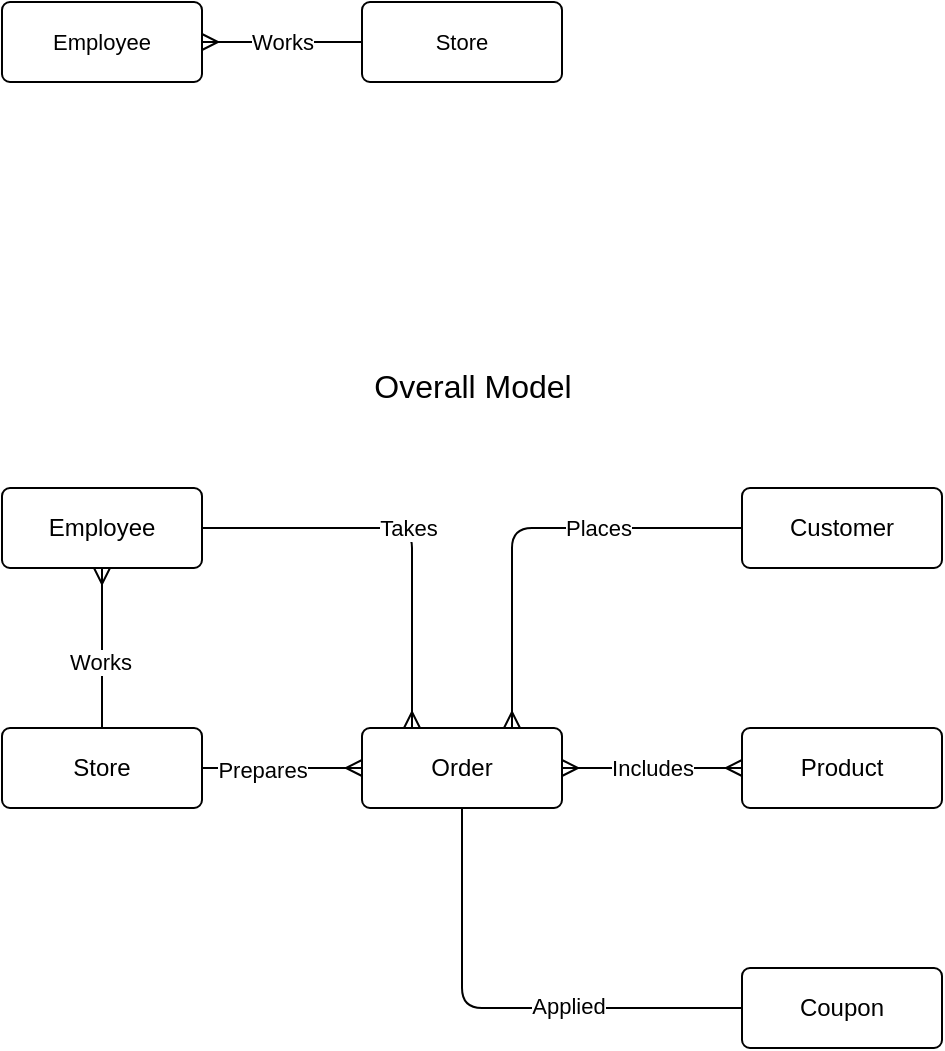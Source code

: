 <mxfile>
    <diagram id="502puVOIOXybxa9q7w-Y" name="Conceptual Model">
        <mxGraphModel dx="1345" dy="701" grid="0" gridSize="10" guides="1" tooltips="1" connect="1" arrows="1" fold="1" page="1" pageScale="1" pageWidth="1100" pageHeight="850" math="0" shadow="0">
            <root>
                <mxCell id="-55Vx9R4T-SSzHdlAqhF-0"/>
                <mxCell id="-55Vx9R4T-SSzHdlAqhF-1" parent="-55Vx9R4T-SSzHdlAqhF-0"/>
                <mxCell id="wsLapqXWAFMjnLvzl02K-0" value="" style="group" parent="-55Vx9R4T-SSzHdlAqhF-1" vertex="1" connectable="0">
                    <mxGeometry x="25" y="317" width="470" height="280" as="geometry"/>
                </mxCell>
                <mxCell id="-55Vx9R4T-SSzHdlAqhF-2" value="Employee" style="rounded=1;arcSize=10;whiteSpace=wrap;html=1;align=center;" parent="wsLapqXWAFMjnLvzl02K-0" vertex="1">
                    <mxGeometry width="100" height="40" as="geometry"/>
                </mxCell>
                <mxCell id="-55Vx9R4T-SSzHdlAqhF-3" value="Order" style="rounded=1;arcSize=10;whiteSpace=wrap;html=1;align=center;" parent="wsLapqXWAFMjnLvzl02K-0" vertex="1">
                    <mxGeometry x="180" y="120" width="100" height="40" as="geometry"/>
                </mxCell>
                <mxCell id="-55Vx9R4T-SSzHdlAqhF-4" value="Takes" style="edgeStyle=orthogonalEdgeStyle;html=1;entryX=0.25;entryY=0;entryDx=0;entryDy=0;endArrow=ERmany;startArrow=none;startFill=0;endFill=0;" parent="wsLapqXWAFMjnLvzl02K-0" source="-55Vx9R4T-SSzHdlAqhF-2" target="-55Vx9R4T-SSzHdlAqhF-3" edge="1">
                    <mxGeometry relative="1" as="geometry"/>
                </mxCell>
                <mxCell id="-55Vx9R4T-SSzHdlAqhF-5" value="Customer" style="rounded=1;arcSize=10;whiteSpace=wrap;html=1;align=center;" parent="wsLapqXWAFMjnLvzl02K-0" vertex="1">
                    <mxGeometry x="370" width="100" height="40" as="geometry"/>
                </mxCell>
                <mxCell id="-55Vx9R4T-SSzHdlAqhF-6" value="" style="edgeStyle=orthogonalEdgeStyle;html=1;exitX=0;exitY=0.5;exitDx=0;exitDy=0;endArrow=ERmany;startArrow=none;startFill=0;endFill=0;entryX=0.75;entryY=0;entryDx=0;entryDy=0;" parent="wsLapqXWAFMjnLvzl02K-0" source="-55Vx9R4T-SSzHdlAqhF-5" target="-55Vx9R4T-SSzHdlAqhF-3" edge="1">
                    <mxGeometry relative="1" as="geometry">
                        <mxPoint x="250" y="-10" as="targetPoint"/>
                    </mxGeometry>
                </mxCell>
                <mxCell id="Lry_Qh9bCDi1vANm9sWd-0" value="Places" style="edgeLabel;html=1;align=center;verticalAlign=middle;resizable=0;points=[];" parent="-55Vx9R4T-SSzHdlAqhF-6" vertex="1" connectable="0">
                    <mxGeometry x="-0.329" relative="1" as="geometry">
                        <mxPoint as="offset"/>
                    </mxGeometry>
                </mxCell>
                <mxCell id="-55Vx9R4T-SSzHdlAqhF-7" value="Product" style="rounded=1;arcSize=10;whiteSpace=wrap;html=1;align=center;" parent="wsLapqXWAFMjnLvzl02K-0" vertex="1">
                    <mxGeometry x="370" y="120" width="100" height="40" as="geometry"/>
                </mxCell>
                <mxCell id="-55Vx9R4T-SSzHdlAqhF-8" value="Includes" style="edgeStyle=orthogonalEdgeStyle;html=1;endArrow=ERmany;startArrow=ERmany;startFill=0;endFill=0;entryX=1;entryY=0.5;entryDx=0;entryDy=0;exitX=0;exitY=0.5;exitDx=0;exitDy=0;" parent="wsLapqXWAFMjnLvzl02K-0" source="-55Vx9R4T-SSzHdlAqhF-7" target="-55Vx9R4T-SSzHdlAqhF-3" edge="1">
                    <mxGeometry relative="1" as="geometry">
                        <mxPoint x="320" y="100" as="sourcePoint"/>
                    </mxGeometry>
                </mxCell>
                <mxCell id="-55Vx9R4T-SSzHdlAqhF-9" value="Coupon" style="rounded=1;arcSize=10;whiteSpace=wrap;html=1;align=center;" parent="wsLapqXWAFMjnLvzl02K-0" vertex="1">
                    <mxGeometry x="370" y="240" width="100" height="40" as="geometry"/>
                </mxCell>
                <mxCell id="-55Vx9R4T-SSzHdlAqhF-10" value="" style="edgeStyle=orthogonalEdgeStyle;html=1;exitX=0.5;exitY=1;exitDx=0;exitDy=0;entryX=0;entryY=0.5;entryDx=0;entryDy=0;endArrow=none;startArrow=none;startFill=0;endFill=0;" parent="wsLapqXWAFMjnLvzl02K-0" source="-55Vx9R4T-SSzHdlAqhF-3" target="-55Vx9R4T-SSzHdlAqhF-9" edge="1">
                    <mxGeometry relative="1" as="geometry"/>
                </mxCell>
                <mxCell id="Lry_Qh9bCDi1vANm9sWd-1" value="Applied" style="edgeLabel;html=1;align=center;verticalAlign=middle;resizable=0;points=[];" parent="-55Vx9R4T-SSzHdlAqhF-10" vertex="1" connectable="0">
                    <mxGeometry x="0.272" y="1" relative="1" as="geometry">
                        <mxPoint as="offset"/>
                    </mxGeometry>
                </mxCell>
                <mxCell id="-55Vx9R4T-SSzHdlAqhF-16" style="edgeStyle=orthogonalEdgeStyle;html=1;entryX=0;entryY=0.5;entryDx=0;entryDy=0;endArrow=ERmany;startArrow=none;startFill=0;endFill=0;" parent="wsLapqXWAFMjnLvzl02K-0" source="-55Vx9R4T-SSzHdlAqhF-11" target="-55Vx9R4T-SSzHdlAqhF-3" edge="1">
                    <mxGeometry relative="1" as="geometry"/>
                </mxCell>
                <mxCell id="Lry_Qh9bCDi1vANm9sWd-2" value="Prepares" style="edgeLabel;html=1;align=center;verticalAlign=middle;resizable=0;points=[];" parent="-55Vx9R4T-SSzHdlAqhF-16" vertex="1" connectable="0">
                    <mxGeometry x="-0.267" y="-1" relative="1" as="geometry">
                        <mxPoint as="offset"/>
                    </mxGeometry>
                </mxCell>
                <mxCell id="-55Vx9R4T-SSzHdlAqhF-11" value="Store" style="rounded=1;arcSize=10;whiteSpace=wrap;html=1;align=center;" parent="wsLapqXWAFMjnLvzl02K-0" vertex="1">
                    <mxGeometry y="120" width="100" height="40" as="geometry"/>
                </mxCell>
                <mxCell id="-55Vx9R4T-SSzHdlAqhF-12" value="" style="edgeStyle=orthogonalEdgeStyle;html=1;endArrow=ERmany;startArrow=none;startFill=0;endFill=0;entryX=0.5;entryY=1;entryDx=0;entryDy=0;exitX=0.5;exitY=0;exitDx=0;exitDy=0;" parent="wsLapqXWAFMjnLvzl02K-0" source="-55Vx9R4T-SSzHdlAqhF-11" target="-55Vx9R4T-SSzHdlAqhF-2" edge="1">
                    <mxGeometry relative="1" as="geometry">
                        <mxPoint y="60" as="sourcePoint"/>
                    </mxGeometry>
                </mxCell>
                <mxCell id="Lry_Qh9bCDi1vANm9sWd-3" value="Works" style="edgeLabel;html=1;align=center;verticalAlign=middle;resizable=0;points=[];" parent="-55Vx9R4T-SSzHdlAqhF-12" vertex="1" connectable="0">
                    <mxGeometry x="-0.179" y="1" relative="1" as="geometry">
                        <mxPoint as="offset"/>
                    </mxGeometry>
                </mxCell>
                <mxCell id="wsLapqXWAFMjnLvzl02K-1" value="Overall Model" style="text;html=1;align=center;verticalAlign=middle;resizable=0;points=[];autosize=1;strokeColor=none;fillColor=none;fontSize=16;" parent="-55Vx9R4T-SSzHdlAqhF-1" vertex="1">
                    <mxGeometry x="206" y="255" width="108" height="22" as="geometry"/>
                </mxCell>
                <mxCell id="wsLapqXWAFMjnLvzl02K-4" value="Works" style="edgeStyle=orthogonalEdgeStyle;html=1;fontSize=11;startArrow=ERmany;startFill=0;endArrow=none;endFill=0;" parent="-55Vx9R4T-SSzHdlAqhF-1" source="wsLapqXWAFMjnLvzl02K-2" target="wsLapqXWAFMjnLvzl02K-3" edge="1">
                    <mxGeometry relative="1" as="geometry"/>
                </mxCell>
                <mxCell id="wsLapqXWAFMjnLvzl02K-2" value="Employee" style="rounded=1;arcSize=10;whiteSpace=wrap;html=1;align=center;fontSize=11;" parent="-55Vx9R4T-SSzHdlAqhF-1" vertex="1">
                    <mxGeometry x="25" y="74" width="100" height="40" as="geometry"/>
                </mxCell>
                <mxCell id="wsLapqXWAFMjnLvzl02K-3" value="Store" style="rounded=1;arcSize=10;whiteSpace=wrap;html=1;align=center;fontSize=11;" parent="-55Vx9R4T-SSzHdlAqhF-1" vertex="1">
                    <mxGeometry x="205" y="74" width="100" height="40" as="geometry"/>
                </mxCell>
            </root>
        </mxGraphModel>
    </diagram>
    <diagram name="Relationship Types" id="v78EO3tznR6gUBK2jFi2">
        <mxGraphModel dx="897" dy="467" grid="0" gridSize="10" guides="1" tooltips="1" connect="1" arrows="1" fold="1" page="1" pageScale="1" pageWidth="1100" pageHeight="850" math="0" shadow="0">
            <root>
                <mxCell id="es2b4Lx_Nf80keEfiy8i-0"/>
                <mxCell id="es2b4Lx_Nf80keEfiy8i-1" parent="es2b4Lx_Nf80keEfiy8i-0"/>
                <mxCell id="es2b4Lx_Nf80keEfiy8i-24" value="Customer" style="rounded=1;arcSize=10;whiteSpace=wrap;html=1;align=center;fontSize=11;" parent="es2b4Lx_Nf80keEfiy8i-1" vertex="1">
                    <mxGeometry x="45" y="256" width="100" height="40" as="geometry"/>
                </mxCell>
                <mxCell id="es2b4Lx_Nf80keEfiy8i-25" value="Order" style="rounded=1;arcSize=10;whiteSpace=wrap;html=1;align=center;fontSize=11;" parent="es2b4Lx_Nf80keEfiy8i-1" vertex="1">
                    <mxGeometry x="225" y="256" width="100" height="40" as="geometry"/>
                </mxCell>
                <mxCell id="es2b4Lx_Nf80keEfiy8i-27" value="Teacher" style="rounded=1;arcSize=10;whiteSpace=wrap;html=1;align=center;fontSize=11;" parent="es2b4Lx_Nf80keEfiy8i-1" vertex="1">
                    <mxGeometry x="45" y="363" width="100" height="40" as="geometry"/>
                </mxCell>
                <mxCell id="es2b4Lx_Nf80keEfiy8i-28" value="School" style="rounded=1;arcSize=10;whiteSpace=wrap;html=1;align=center;fontSize=11;" parent="es2b4Lx_Nf80keEfiy8i-1" vertex="1">
                    <mxGeometry x="225" y="363" width="100" height="40" as="geometry"/>
                </mxCell>
                <mxCell id="es2b4Lx_Nf80keEfiy8i-30" value="Person" style="rounded=1;arcSize=10;whiteSpace=wrap;html=1;align=center;fontSize=11;" parent="es2b4Lx_Nf80keEfiy8i-1" vertex="1">
                    <mxGeometry x="42" y="38" width="100" height="40" as="geometry"/>
                </mxCell>
                <mxCell id="es2b4Lx_Nf80keEfiy8i-31" value="Passport" style="rounded=1;arcSize=10;whiteSpace=wrap;html=1;align=center;fontSize=11;" parent="es2b4Lx_Nf80keEfiy8i-1" vertex="1">
                    <mxGeometry x="222" y="38" width="100" height="40" as="geometry"/>
                </mxCell>
                <mxCell id="KEi7SkOQenbm49jl9Ixr-0" value="One to One" style="text;html=1;strokeColor=none;fillColor=none;align=center;verticalAlign=middle;whiteSpace=wrap;rounded=0;" vertex="1" parent="es2b4Lx_Nf80keEfiy8i-1">
                    <mxGeometry x="92" y="4" width="186" height="30" as="geometry"/>
                </mxCell>
                <mxCell id="KEi7SkOQenbm49jl9Ixr-1" value="One to Many" style="text;html=1;strokeColor=none;fillColor=none;align=center;verticalAlign=middle;whiteSpace=wrap;rounded=0;" vertex="1" parent="es2b4Lx_Nf80keEfiy8i-1">
                    <mxGeometry x="92" y="220" width="186" height="30" as="geometry"/>
                </mxCell>
                <mxCell id="KEi7SkOQenbm49jl9Ixr-2" value="Many to Many" style="text;html=1;strokeColor=none;fillColor=none;align=center;verticalAlign=middle;whiteSpace=wrap;rounded=0;" vertex="1" parent="es2b4Lx_Nf80keEfiy8i-1">
                    <mxGeometry x="90" y="328" width="186" height="30" as="geometry"/>
                </mxCell>
                <mxCell id="TdAbQpQIZapXfEHvNZhl-7" value="" style="edgeStyle=entityRelationEdgeStyle;fontSize=12;html=1;endArrow=ERoneToMany;exitX=1;exitY=0.5;exitDx=0;exitDy=0;" edge="1" parent="es2b4Lx_Nf80keEfiy8i-1" source="es2b4Lx_Nf80keEfiy8i-24" target="es2b4Lx_Nf80keEfiy8i-25">
                    <mxGeometry width="100" height="100" relative="1" as="geometry">
                        <mxPoint x="569" y="301" as="sourcePoint"/>
                        <mxPoint x="209" y="287" as="targetPoint"/>
                    </mxGeometry>
                </mxCell>
                <mxCell id="tkqug-doPHgzQnI6d7gL-2" value="Places" style="edgeLabel;html=1;align=center;verticalAlign=middle;resizable=0;points=[];" vertex="1" connectable="0" parent="TdAbQpQIZapXfEHvNZhl-7">
                    <mxGeometry x="-0.126" relative="1" as="geometry">
                        <mxPoint as="offset"/>
                    </mxGeometry>
                </mxCell>
                <mxCell id="TdAbQpQIZapXfEHvNZhl-10" value="" style="edgeStyle=entityRelationEdgeStyle;fontSize=12;html=1;endArrow=ERzeroToOne;endFill=1;exitX=1;exitY=0.5;exitDx=0;exitDy=0;entryX=0;entryY=0.5;entryDx=0;entryDy=0;" edge="1" parent="es2b4Lx_Nf80keEfiy8i-1" source="es2b4Lx_Nf80keEfiy8i-30" target="es2b4Lx_Nf80keEfiy8i-31">
                    <mxGeometry width="100" height="100" relative="1" as="geometry">
                        <mxPoint x="442" y="101" as="sourcePoint"/>
                        <mxPoint x="573" y="101" as="targetPoint"/>
                    </mxGeometry>
                </mxCell>
                <mxCell id="tkqug-doPHgzQnI6d7gL-1" value="Owns" style="edgeLabel;html=1;align=center;verticalAlign=middle;resizable=0;points=[];" vertex="1" connectable="0" parent="TdAbQpQIZapXfEHvNZhl-10">
                    <mxGeometry x="-0.266" y="-1" relative="1" as="geometry">
                        <mxPoint as="offset"/>
                    </mxGeometry>
                </mxCell>
                <mxCell id="tkqug-doPHgzQnI6d7gL-3" value="" style="edgeStyle=entityRelationEdgeStyle;fontSize=12;html=1;endArrow=ERoneToMany;startArrow=ERzeroToMany;exitX=0;exitY=0.5;exitDx=0;exitDy=0;" edge="1" parent="es2b4Lx_Nf80keEfiy8i-1" source="es2b4Lx_Nf80keEfiy8i-28" target="es2b4Lx_Nf80keEfiy8i-27">
                    <mxGeometry width="100" height="100" relative="1" as="geometry">
                        <mxPoint x="371" y="364" as="sourcePoint"/>
                        <mxPoint x="471" y="264" as="targetPoint"/>
                    </mxGeometry>
                </mxCell>
                <mxCell id="tkqug-doPHgzQnI6d7gL-5" value="Mother" style="rounded=1;arcSize=10;whiteSpace=wrap;html=1;align=center;fontSize=11;" vertex="1" parent="es2b4Lx_Nf80keEfiy8i-1">
                    <mxGeometry x="45" y="143" width="100" height="40" as="geometry"/>
                </mxCell>
                <mxCell id="tkqug-doPHgzQnI6d7gL-6" value="Child" style="rounded=1;arcSize=10;whiteSpace=wrap;html=1;align=center;fontSize=11;" vertex="1" parent="es2b4Lx_Nf80keEfiy8i-1">
                    <mxGeometry x="225" y="143" width="100" height="40" as="geometry"/>
                </mxCell>
                <mxCell id="tkqug-doPHgzQnI6d7gL-7" value="" style="edgeStyle=entityRelationEdgeStyle;fontSize=12;html=1;endArrow=ERmandOne;startArrow=ERmandOne;exitX=1;exitY=0.5;exitDx=0;exitDy=0;" edge="1" parent="es2b4Lx_Nf80keEfiy8i-1" source="tkqug-doPHgzQnI6d7gL-5" target="tkqug-doPHgzQnI6d7gL-6">
                    <mxGeometry width="100" height="100" relative="1" as="geometry">
                        <mxPoint x="230" y="138" as="sourcePoint"/>
                        <mxPoint x="330" y="38" as="targetPoint"/>
                    </mxGeometry>
                </mxCell>
                <mxCell id="tkqug-doPHgzQnI6d7gL-8" value="Raises" style="edgeLabel;html=1;align=center;verticalAlign=middle;resizable=0;points=[];" vertex="1" connectable="0" parent="tkqug-doPHgzQnI6d7gL-7">
                    <mxGeometry x="-0.215" relative="1" as="geometry">
                        <mxPoint x="5" as="offset"/>
                    </mxGeometry>
                </mxCell>
                <mxCell id="tkqug-doPHgzQnI6d7gL-9" value="One to One (Mandatory)" style="text;html=1;strokeColor=none;fillColor=none;align=center;verticalAlign=middle;whiteSpace=wrap;rounded=0;" vertex="1" parent="es2b4Lx_Nf80keEfiy8i-1">
                    <mxGeometry x="90" y="108" width="186" height="30" as="geometry"/>
                </mxCell>
            </root>
        </mxGraphModel>
    </diagram>
    <diagram name="Relationship Dependencies" id="zlv3MLcfmDhf_vMulFAt">
        <mxGraphModel dx="928" dy="483" grid="0" gridSize="10" guides="1" tooltips="1" connect="1" arrows="1" fold="1" page="1" pageScale="1" pageWidth="1100" pageHeight="850" math="0" shadow="0">
            <root>
                <mxCell id="FUSQZkohxSng-RNmQ-gH-0"/>
                <mxCell id="FUSQZkohxSng-RNmQ-gH-1" parent="FUSQZkohxSng-RNmQ-gH-0"/>
                <mxCell id="FUSQZkohxSng-RNmQ-gH-3" value="Store" style="rounded=1;arcSize=10;whiteSpace=wrap;html=1;align=center;fontSize=11;" vertex="1" parent="FUSQZkohxSng-RNmQ-gH-1">
                    <mxGeometry x="42" y="144" width="100" height="40" as="geometry"/>
                </mxCell>
                <mxCell id="FUSQZkohxSng-RNmQ-gH-4" value="Dining Area" style="rounded=1;arcSize=10;whiteSpace=wrap;html=1;align=center;fontSize=11;" vertex="1" parent="FUSQZkohxSng-RNmQ-gH-1">
                    <mxGeometry x="225" y="144" width="100" height="40" as="geometry"/>
                </mxCell>
                <mxCell id="FUSQZkohxSng-RNmQ-gH-6" value="Store" style="rounded=1;arcSize=10;whiteSpace=wrap;html=1;align=center;fontSize=11;" vertex="1" parent="FUSQZkohxSng-RNmQ-gH-1">
                    <mxGeometry x="42" y="267" width="100" height="40" as="geometry"/>
                </mxCell>
                <mxCell id="FUSQZkohxSng-RNmQ-gH-7" value="Dining Area" style="rounded=1;arcSize=10;whiteSpace=wrap;html=1;align=center;fontSize=11;" vertex="1" parent="FUSQZkohxSng-RNmQ-gH-1">
                    <mxGeometry x="222" y="267" width="100" height="40" as="geometry"/>
                </mxCell>
                <mxCell id="FUSQZkohxSng-RNmQ-gH-9" value="Store" style="rounded=1;arcSize=10;whiteSpace=wrap;html=1;align=center;fontSize=11;" vertex="1" parent="FUSQZkohxSng-RNmQ-gH-1">
                    <mxGeometry x="42" y="34" width="100" height="40" as="geometry"/>
                </mxCell>
                <mxCell id="FUSQZkohxSng-RNmQ-gH-10" value="Employee" style="rounded=1;arcSize=10;whiteSpace=wrap;html=1;align=center;fontSize=11;" vertex="1" parent="FUSQZkohxSng-RNmQ-gH-1">
                    <mxGeometry x="222" y="34" width="100" height="40" as="geometry"/>
                </mxCell>
                <mxCell id="FUSQZkohxSng-RNmQ-gH-11" value="Mandatory" style="text;html=1;strokeColor=none;fillColor=none;align=center;verticalAlign=middle;whiteSpace=wrap;rounded=0;" vertex="1" parent="FUSQZkohxSng-RNmQ-gH-1">
                    <mxGeometry x="94" y="4" width="186" height="30" as="geometry"/>
                </mxCell>
                <mxCell id="FUSQZkohxSng-RNmQ-gH-12" value="Optional" style="text;html=1;strokeColor=none;fillColor=none;align=center;verticalAlign=middle;whiteSpace=wrap;rounded=0;" vertex="1" parent="FUSQZkohxSng-RNmQ-gH-1">
                    <mxGeometry x="94" y="117" width="186" height="30" as="geometry"/>
                </mxCell>
                <mxCell id="FUSQZkohxSng-RNmQ-gH-13" value="Contigent" style="text;html=1;strokeColor=none;fillColor=none;align=center;verticalAlign=middle;whiteSpace=wrap;rounded=0;" vertex="1" parent="FUSQZkohxSng-RNmQ-gH-1">
                    <mxGeometry x="94" y="237" width="186" height="30" as="geometry"/>
                </mxCell>
                <mxCell id="FUSQZkohxSng-RNmQ-gH-14" value="" style="edgeStyle=entityRelationEdgeStyle;fontSize=12;html=1;endArrow=ERmandOne;startArrow=ERmandOne;entryX=0;entryY=0.5;entryDx=0;entryDy=0;exitX=1;exitY=0.5;exitDx=0;exitDy=0;" edge="1" parent="FUSQZkohxSng-RNmQ-gH-1" source="FUSQZkohxSng-RNmQ-gH-9" target="FUSQZkohxSng-RNmQ-gH-10">
                    <mxGeometry width="100" height="100" relative="1" as="geometry">
                        <mxPoint x="353" y="175" as="sourcePoint"/>
                        <mxPoint x="453" y="75" as="targetPoint"/>
                    </mxGeometry>
                </mxCell>
                <mxCell id="FUSQZkohxSng-RNmQ-gH-15" value="Manages" style="edgeLabel;html=1;align=center;verticalAlign=middle;resizable=0;points=[];" vertex="1" connectable="0" parent="FUSQZkohxSng-RNmQ-gH-14">
                    <mxGeometry x="-0.083" y="-1" relative="1" as="geometry">
                        <mxPoint x="3" y="-3" as="offset"/>
                    </mxGeometry>
                </mxCell>
                <mxCell id="FUSQZkohxSng-RNmQ-gH-18" value="" style="edgeStyle=entityRelationEdgeStyle;fontSize=12;html=1;endArrow=ERzeroToOne;endFill=1;entryX=0;entryY=0.5;entryDx=0;entryDy=0;exitX=1;exitY=0.5;exitDx=0;exitDy=0;" edge="1" parent="FUSQZkohxSng-RNmQ-gH-1" source="FUSQZkohxSng-RNmQ-gH-6" target="FUSQZkohxSng-RNmQ-gH-7">
                    <mxGeometry width="100" height="100" relative="1" as="geometry">
                        <mxPoint x="163" y="202" as="sourcePoint"/>
                        <mxPoint x="243" y="202" as="targetPoint"/>
                    </mxGeometry>
                </mxCell>
                <mxCell id="FUSQZkohxSng-RNmQ-gH-19" value="Offers" style="edgeLabel;html=1;align=center;verticalAlign=middle;resizable=0;points=[];" vertex="1" connectable="0" parent="FUSQZkohxSng-RNmQ-gH-18">
                    <mxGeometry x="-0.158" y="-1" relative="1" as="geometry">
                        <mxPoint x="11" y="-1" as="offset"/>
                    </mxGeometry>
                </mxCell>
                <mxCell id="FUSQZkohxSng-RNmQ-gH-20" value="" style="edgeStyle=entityRelationEdgeStyle;fontSize=12;html=1;endArrow=ERzeroToOne;endFill=1;exitX=1;exitY=0.5;exitDx=0;exitDy=0;entryX=0;entryY=0.5;entryDx=0;entryDy=0;" edge="1" parent="FUSQZkohxSng-RNmQ-gH-1" source="FUSQZkohxSng-RNmQ-gH-3" target="FUSQZkohxSng-RNmQ-gH-4">
                    <mxGeometry width="100" height="100" relative="1" as="geometry">
                        <mxPoint x="194" y="217" as="sourcePoint"/>
                        <mxPoint x="294" y="117" as="targetPoint"/>
                    </mxGeometry>
                </mxCell>
                <mxCell id="FUSQZkohxSng-RNmQ-gH-21" value="Offers" style="edgeLabel;html=1;align=center;verticalAlign=middle;resizable=0;points=[];" vertex="1" connectable="0" parent="FUSQZkohxSng-RNmQ-gH-20">
                    <mxGeometry x="-0.296" relative="1" as="geometry">
                        <mxPoint x="13" as="offset"/>
                    </mxGeometry>
                </mxCell>
            </root>
        </mxGraphModel>
    </diagram>
    <diagram id="KUmqbXGrwYwKxbLNl0q9" name="Table Relationships">
        <mxGraphModel dx="1345" dy="701" grid="0" gridSize="10" guides="1" tooltips="1" connect="1" arrows="1" fold="1" page="1" pageScale="1" pageWidth="1100" pageHeight="850" math="0" shadow="0">
            <root>
                <mxCell id="0"/>
                <mxCell id="1" parent="0"/>
                <mxCell id="200" style="edgeStyle=orthogonalEdgeStyle;html=1;exitX=1;exitY=0.25;exitDx=0;exitDy=0;entryX=0;entryY=0.5;entryDx=0;entryDy=0;endArrow=ERmany;startArrow=none;startFill=0;endFill=0;" parent="1" source="45" target="160" edge="1">
                    <mxGeometry relative="1" as="geometry"/>
                </mxCell>
                <mxCell id="45" value="Employee" style="shape=table;startSize=30;container=1;collapsible=1;childLayout=tableLayout;fixedRows=1;rowLines=0;fontStyle=1;align=center;resizeLast=1;" parent="1" vertex="1">
                    <mxGeometry x="100" y="40" width="180" height="210" as="geometry"/>
                </mxCell>
                <mxCell id="46" value="" style="shape=partialRectangle;collapsible=0;dropTarget=0;pointerEvents=0;fillColor=none;top=0;left=0;bottom=1;right=0;points=[[0,0.5],[1,0.5]];portConstraint=eastwest;" parent="45" vertex="1">
                    <mxGeometry y="30" width="180" height="30" as="geometry"/>
                </mxCell>
                <mxCell id="47" value="PK" style="shape=partialRectangle;connectable=0;fillColor=none;top=0;left=0;bottom=0;right=0;fontStyle=1;overflow=hidden;" parent="46" vertex="1">
                    <mxGeometry width="30" height="30" as="geometry">
                        <mxRectangle width="30" height="30" as="alternateBounds"/>
                    </mxGeometry>
                </mxCell>
                <mxCell id="48" value="EmployeeID" style="shape=partialRectangle;connectable=0;fillColor=none;top=0;left=0;bottom=0;right=0;align=left;spacingLeft=6;fontStyle=5;overflow=hidden;" parent="46" vertex="1">
                    <mxGeometry x="30" width="150" height="30" as="geometry">
                        <mxRectangle width="150" height="30" as="alternateBounds"/>
                    </mxGeometry>
                </mxCell>
                <mxCell id="55" value="" style="shape=partialRectangle;collapsible=0;dropTarget=0;pointerEvents=0;fillColor=none;top=0;left=0;bottom=0;right=0;points=[[0,0.5],[1,0.5]];portConstraint=eastwest;" parent="45" vertex="1">
                    <mxGeometry y="60" width="180" height="20" as="geometry"/>
                </mxCell>
                <mxCell id="56" value="FK" style="shape=partialRectangle;connectable=0;fillColor=none;top=0;left=0;bottom=0;right=0;editable=1;overflow=hidden;" parent="55" vertex="1">
                    <mxGeometry width="30" height="20" as="geometry">
                        <mxRectangle width="30" height="20" as="alternateBounds"/>
                    </mxGeometry>
                </mxCell>
                <mxCell id="57" value="StoreID" style="shape=partialRectangle;connectable=0;fillColor=none;top=0;left=0;bottom=0;right=0;align=left;spacingLeft=6;overflow=hidden;" parent="55" vertex="1">
                    <mxGeometry x="30" width="150" height="20" as="geometry">
                        <mxRectangle width="150" height="20" as="alternateBounds"/>
                    </mxGeometry>
                </mxCell>
                <mxCell id="49" value="" style="shape=partialRectangle;collapsible=0;dropTarget=0;pointerEvents=0;fillColor=none;top=0;left=0;bottom=0;right=0;points=[[0,0.5],[1,0.5]];portConstraint=eastwest;" parent="45" vertex="1">
                    <mxGeometry y="80" width="180" height="30" as="geometry"/>
                </mxCell>
                <mxCell id="50" value="" style="shape=partialRectangle;connectable=0;fillColor=none;top=0;left=0;bottom=0;right=0;editable=1;overflow=hidden;" parent="49" vertex="1">
                    <mxGeometry width="30" height="30" as="geometry">
                        <mxRectangle width="30" height="30" as="alternateBounds"/>
                    </mxGeometry>
                </mxCell>
                <mxCell id="51" value="FirstName" style="shape=partialRectangle;connectable=0;fillColor=none;top=0;left=0;bottom=0;right=0;align=left;spacingLeft=6;overflow=hidden;" parent="49" vertex="1">
                    <mxGeometry x="30" width="150" height="30" as="geometry">
                        <mxRectangle width="150" height="30" as="alternateBounds"/>
                    </mxGeometry>
                </mxCell>
                <mxCell id="58" style="shape=partialRectangle;collapsible=0;dropTarget=0;pointerEvents=0;fillColor=none;top=0;left=0;bottom=0;right=0;points=[[0,0.5],[1,0.5]];portConstraint=eastwest;" parent="45" vertex="1">
                    <mxGeometry y="110" width="180" height="30" as="geometry"/>
                </mxCell>
                <mxCell id="59" style="shape=partialRectangle;connectable=0;fillColor=none;top=0;left=0;bottom=0;right=0;editable=1;overflow=hidden;" parent="58" vertex="1">
                    <mxGeometry width="30" height="30" as="geometry">
                        <mxRectangle width="30" height="30" as="alternateBounds"/>
                    </mxGeometry>
                </mxCell>
                <mxCell id="60" value="LastName" style="shape=partialRectangle;connectable=0;fillColor=none;top=0;left=0;bottom=0;right=0;align=left;spacingLeft=6;overflow=hidden;" parent="58" vertex="1">
                    <mxGeometry x="30" width="150" height="30" as="geometry">
                        <mxRectangle width="150" height="30" as="alternateBounds"/>
                    </mxGeometry>
                </mxCell>
                <mxCell id="52" value="" style="shape=partialRectangle;collapsible=0;dropTarget=0;pointerEvents=0;fillColor=none;top=0;left=0;bottom=0;right=0;points=[[0,0.5],[1,0.5]];portConstraint=eastwest;" parent="45" vertex="1">
                    <mxGeometry y="140" width="180" height="30" as="geometry"/>
                </mxCell>
                <mxCell id="53" value="" style="shape=partialRectangle;connectable=0;fillColor=none;top=0;left=0;bottom=0;right=0;editable=1;overflow=hidden;" parent="52" vertex="1">
                    <mxGeometry width="30" height="30" as="geometry">
                        <mxRectangle width="30" height="30" as="alternateBounds"/>
                    </mxGeometry>
                </mxCell>
                <mxCell id="54" value="StartDate" style="shape=partialRectangle;connectable=0;fillColor=none;top=0;left=0;bottom=0;right=0;align=left;spacingLeft=6;overflow=hidden;" parent="52" vertex="1">
                    <mxGeometry x="30" width="150" height="30" as="geometry">
                        <mxRectangle width="150" height="30" as="alternateBounds"/>
                    </mxGeometry>
                </mxCell>
                <mxCell id="8FSU-E3yF8PexeRLgo1y-236" value="" style="shape=partialRectangle;collapsible=0;dropTarget=0;pointerEvents=0;fillColor=none;top=0;left=0;bottom=0;right=0;points=[[0,0.5],[1,0.5]];portConstraint=eastwest;" parent="45" vertex="1">
                    <mxGeometry y="170" width="180" height="30" as="geometry"/>
                </mxCell>
                <mxCell id="8FSU-E3yF8PexeRLgo1y-237" value="" style="shape=partialRectangle;connectable=0;fillColor=none;top=0;left=0;bottom=0;right=0;editable=1;overflow=hidden;" parent="8FSU-E3yF8PexeRLgo1y-236" vertex="1">
                    <mxGeometry width="30" height="30" as="geometry">
                        <mxRectangle width="30" height="30" as="alternateBounds"/>
                    </mxGeometry>
                </mxCell>
                <mxCell id="8FSU-E3yF8PexeRLgo1y-238" value="TerminationDate" style="shape=partialRectangle;connectable=0;fillColor=none;top=0;left=0;bottom=0;right=0;align=left;spacingLeft=6;overflow=hidden;" parent="8FSU-E3yF8PexeRLgo1y-236" vertex="1">
                    <mxGeometry x="30" width="150" height="30" as="geometry">
                        <mxRectangle width="150" height="30" as="alternateBounds"/>
                    </mxGeometry>
                </mxCell>
                <mxCell id="71" value="Store" style="shape=table;startSize=30;container=1;collapsible=1;childLayout=tableLayout;fixedRows=1;rowLines=0;fontStyle=1;align=center;resizeLast=1;" parent="1" vertex="1">
                    <mxGeometry x="100" y="310" width="180.0" height="100" as="geometry"/>
                </mxCell>
                <mxCell id="72" value="" style="shape=partialRectangle;collapsible=0;dropTarget=0;pointerEvents=0;fillColor=none;top=0;left=0;bottom=1;right=0;points=[[0,0.5],[1,0.5]];portConstraint=eastwest;" parent="71" vertex="1">
                    <mxGeometry y="30" width="180.0" height="30" as="geometry"/>
                </mxCell>
                <mxCell id="73" value="PK" style="shape=partialRectangle;connectable=0;fillColor=none;top=0;left=0;bottom=0;right=0;fontStyle=1;overflow=hidden;" parent="72" vertex="1">
                    <mxGeometry width="30" height="30" as="geometry">
                        <mxRectangle width="30" height="30" as="alternateBounds"/>
                    </mxGeometry>
                </mxCell>
                <mxCell id="74" value="StoreID" style="shape=partialRectangle;connectable=0;fillColor=none;top=0;left=0;bottom=0;right=0;align=left;spacingLeft=6;fontStyle=5;overflow=hidden;" parent="72" vertex="1">
                    <mxGeometry x="30" width="150.0" height="30" as="geometry">
                        <mxRectangle width="150.0" height="30" as="alternateBounds"/>
                    </mxGeometry>
                </mxCell>
                <mxCell id="75" value="" style="shape=partialRectangle;collapsible=0;dropTarget=0;pointerEvents=0;fillColor=none;top=0;left=0;bottom=0;right=0;points=[[0,0.5],[1,0.5]];portConstraint=eastwest;" parent="71" vertex="1">
                    <mxGeometry y="60" width="180.0" height="30" as="geometry"/>
                </mxCell>
                <mxCell id="76" value="UK" style="shape=partialRectangle;connectable=0;fillColor=none;top=0;left=0;bottom=0;right=0;editable=1;overflow=hidden;" parent="75" vertex="1">
                    <mxGeometry width="30" height="30" as="geometry">
                        <mxRectangle width="30" height="30" as="alternateBounds"/>
                    </mxGeometry>
                </mxCell>
                <mxCell id="77" value="StoreName" style="shape=partialRectangle;connectable=0;fillColor=none;top=0;left=0;bottom=0;right=0;align=left;spacingLeft=6;overflow=hidden;" parent="75" vertex="1">
                    <mxGeometry x="30" width="150.0" height="30" as="geometry">
                        <mxRectangle width="150.0" height="30" as="alternateBounds"/>
                    </mxGeometry>
                </mxCell>
                <mxCell id="91" value="Customer" style="shape=table;startSize=30;container=1;collapsible=1;childLayout=tableLayout;fixedRows=1;rowLines=0;fontStyle=1;align=center;resizeLast=1;" parent="1" vertex="1">
                    <mxGeometry x="730" y="40" width="180" height="280" as="geometry"/>
                </mxCell>
                <mxCell id="92" value="" style="shape=partialRectangle;collapsible=0;dropTarget=0;pointerEvents=0;fillColor=none;top=0;left=0;bottom=1;right=0;points=[[0,0.5],[1,0.5]];portConstraint=eastwest;" parent="91" vertex="1">
                    <mxGeometry y="30" width="180" height="30" as="geometry"/>
                </mxCell>
                <mxCell id="93" value="PK" style="shape=partialRectangle;connectable=0;fillColor=none;top=0;left=0;bottom=0;right=0;fontStyle=1;overflow=hidden;" parent="92" vertex="1">
                    <mxGeometry width="30" height="30" as="geometry">
                        <mxRectangle width="30" height="30" as="alternateBounds"/>
                    </mxGeometry>
                </mxCell>
                <mxCell id="94" value="CustomerID" style="shape=partialRectangle;connectable=0;fillColor=none;top=0;left=0;bottom=0;right=0;align=left;spacingLeft=6;fontStyle=5;overflow=hidden;" parent="92" vertex="1">
                    <mxGeometry x="30" width="150" height="30" as="geometry">
                        <mxRectangle width="150" height="30" as="alternateBounds"/>
                    </mxGeometry>
                </mxCell>
                <mxCell id="95" value="" style="shape=partialRectangle;collapsible=0;dropTarget=0;pointerEvents=0;fillColor=none;top=0;left=0;bottom=0;right=0;points=[[0,0.5],[1,0.5]];portConstraint=eastwest;" parent="91" vertex="1">
                    <mxGeometry y="60" width="180" height="30" as="geometry"/>
                </mxCell>
                <mxCell id="96" value="" style="shape=partialRectangle;connectable=0;fillColor=none;top=0;left=0;bottom=0;right=0;editable=1;overflow=hidden;" parent="95" vertex="1">
                    <mxGeometry width="30" height="30" as="geometry">
                        <mxRectangle width="30" height="30" as="alternateBounds"/>
                    </mxGeometry>
                </mxCell>
                <mxCell id="97" value="PhoneNumber" style="shape=partialRectangle;connectable=0;fillColor=none;top=0;left=0;bottom=0;right=0;align=left;spacingLeft=6;overflow=hidden;" parent="95" vertex="1">
                    <mxGeometry x="30" width="150" height="30" as="geometry">
                        <mxRectangle width="150" height="30" as="alternateBounds"/>
                    </mxGeometry>
                </mxCell>
                <mxCell id="114" value="" style="shape=partialRectangle;collapsible=0;dropTarget=0;pointerEvents=0;fillColor=none;top=0;left=0;bottom=0;right=0;points=[[0,0.5],[1,0.5]];portConstraint=eastwest;" parent="91" vertex="1">
                    <mxGeometry y="90" width="180" height="30" as="geometry"/>
                </mxCell>
                <mxCell id="115" value="" style="shape=partialRectangle;connectable=0;fillColor=none;top=0;left=0;bottom=0;right=0;editable=1;overflow=hidden;" parent="114" vertex="1">
                    <mxGeometry width="30" height="30" as="geometry">
                        <mxRectangle width="30" height="30" as="alternateBounds"/>
                    </mxGeometry>
                </mxCell>
                <mxCell id="116" value="Email" style="shape=partialRectangle;connectable=0;fillColor=none;top=0;left=0;bottom=0;right=0;align=left;spacingLeft=6;overflow=hidden;" parent="114" vertex="1">
                    <mxGeometry x="30" width="150" height="30" as="geometry">
                        <mxRectangle width="150" height="30" as="alternateBounds"/>
                    </mxGeometry>
                </mxCell>
                <mxCell id="98" style="shape=partialRectangle;collapsible=0;dropTarget=0;pointerEvents=0;fillColor=none;top=0;left=0;bottom=0;right=0;points=[[0,0.5],[1,0.5]];portConstraint=eastwest;" parent="91" vertex="1">
                    <mxGeometry y="120" width="180" height="30" as="geometry"/>
                </mxCell>
                <mxCell id="99" style="shape=partialRectangle;connectable=0;fillColor=none;top=0;left=0;bottom=0;right=0;editable=1;overflow=hidden;" parent="98" vertex="1">
                    <mxGeometry width="30" height="30" as="geometry">
                        <mxRectangle width="30" height="30" as="alternateBounds"/>
                    </mxGeometry>
                </mxCell>
                <mxCell id="100" value="LastName" style="shape=partialRectangle;connectable=0;fillColor=none;top=0;left=0;bottom=0;right=0;align=left;spacingLeft=6;overflow=hidden;" parent="98" vertex="1">
                    <mxGeometry x="30" width="150" height="30" as="geometry">
                        <mxRectangle width="150" height="30" as="alternateBounds"/>
                    </mxGeometry>
                </mxCell>
                <mxCell id="101" value="" style="shape=partialRectangle;collapsible=0;dropTarget=0;pointerEvents=0;fillColor=none;top=0;left=0;bottom=0;right=0;points=[[0,0.5],[1,0.5]];portConstraint=eastwest;" parent="91" vertex="1">
                    <mxGeometry y="150" width="180" height="30" as="geometry"/>
                </mxCell>
                <mxCell id="102" value="" style="shape=partialRectangle;connectable=0;fillColor=none;top=0;left=0;bottom=0;right=0;editable=1;overflow=hidden;" parent="101" vertex="1">
                    <mxGeometry width="30" height="30" as="geometry">
                        <mxRectangle width="30" height="30" as="alternateBounds"/>
                    </mxGeometry>
                </mxCell>
                <mxCell id="103" value="StreetAddress" style="shape=partialRectangle;connectable=0;fillColor=none;top=0;left=0;bottom=0;right=0;align=left;spacingLeft=6;overflow=hidden;" parent="101" vertex="1">
                    <mxGeometry x="30" width="150" height="30" as="geometry">
                        <mxRectangle width="150" height="30" as="alternateBounds"/>
                    </mxGeometry>
                </mxCell>
                <mxCell id="104" value="" style="shape=partialRectangle;collapsible=0;dropTarget=0;pointerEvents=0;fillColor=none;top=0;left=0;bottom=0;right=0;points=[[0,0.5],[1,0.5]];portConstraint=eastwest;" parent="91" vertex="1">
                    <mxGeometry y="180" width="180" height="30" as="geometry"/>
                </mxCell>
                <mxCell id="105" value="" style="shape=partialRectangle;connectable=0;fillColor=none;top=0;left=0;bottom=0;right=0;editable=1;overflow=hidden;" parent="104" vertex="1">
                    <mxGeometry width="30" height="30" as="geometry">
                        <mxRectangle width="30" height="30" as="alternateBounds"/>
                    </mxGeometry>
                </mxCell>
                <mxCell id="106" value="City   " style="shape=partialRectangle;connectable=0;fillColor=none;top=0;left=0;bottom=0;right=0;align=left;spacingLeft=6;overflow=hidden;" parent="104" vertex="1">
                    <mxGeometry x="30" width="150" height="30" as="geometry">
                        <mxRectangle width="150" height="30" as="alternateBounds"/>
                    </mxGeometry>
                </mxCell>
                <mxCell id="108" value="" style="shape=partialRectangle;collapsible=0;dropTarget=0;pointerEvents=0;fillColor=none;top=0;left=0;bottom=0;right=0;points=[[0,0.5],[1,0.5]];portConstraint=eastwest;" parent="91" vertex="1">
                    <mxGeometry y="210" width="180" height="30" as="geometry"/>
                </mxCell>
                <mxCell id="109" value="" style="shape=partialRectangle;connectable=0;fillColor=none;top=0;left=0;bottom=0;right=0;editable=1;overflow=hidden;" parent="108" vertex="1">
                    <mxGeometry width="30" height="30" as="geometry">
                        <mxRectangle width="30" height="30" as="alternateBounds"/>
                    </mxGeometry>
                </mxCell>
                <mxCell id="110" value="StateProvidence" style="shape=partialRectangle;connectable=0;fillColor=none;top=0;left=0;bottom=0;right=0;align=left;spacingLeft=6;overflow=hidden;" parent="108" vertex="1">
                    <mxGeometry x="30" width="150" height="30" as="geometry">
                        <mxRectangle width="150" height="30" as="alternateBounds"/>
                    </mxGeometry>
                </mxCell>
                <mxCell id="111" value="" style="shape=partialRectangle;collapsible=0;dropTarget=0;pointerEvents=0;fillColor=none;top=0;left=0;bottom=0;right=0;points=[[0,0.5],[1,0.5]];portConstraint=eastwest;" parent="91" vertex="1">
                    <mxGeometry y="240" width="180" height="30" as="geometry"/>
                </mxCell>
                <mxCell id="112" value="" style="shape=partialRectangle;connectable=0;fillColor=none;top=0;left=0;bottom=0;right=0;editable=1;overflow=hidden;" parent="111" vertex="1">
                    <mxGeometry width="30" height="30" as="geometry">
                        <mxRectangle width="30" height="30" as="alternateBounds"/>
                    </mxGeometry>
                </mxCell>
                <mxCell id="113" value="PostalCode" style="shape=partialRectangle;connectable=0;fillColor=none;top=0;left=0;bottom=0;right=0;align=left;spacingLeft=6;overflow=hidden;" parent="111" vertex="1">
                    <mxGeometry x="30" width="150" height="30" as="geometry">
                        <mxRectangle width="150" height="30" as="alternateBounds"/>
                    </mxGeometry>
                </mxCell>
                <mxCell id="117" value="Product" style="shape=table;startSize=30;container=1;collapsible=1;childLayout=tableLayout;fixedRows=1;rowLines=0;fontStyle=1;align=center;resizeLast=1;" parent="1" vertex="1">
                    <mxGeometry x="730" y="580" width="180" height="160" as="geometry"/>
                </mxCell>
                <mxCell id="118" value="" style="shape=partialRectangle;collapsible=0;dropTarget=0;pointerEvents=0;fillColor=none;top=0;left=0;bottom=1;right=0;points=[[0,0.5],[1,0.5]];portConstraint=eastwest;" parent="117" vertex="1">
                    <mxGeometry y="30" width="180" height="30" as="geometry"/>
                </mxCell>
                <mxCell id="119" value="PK" style="shape=partialRectangle;connectable=0;fillColor=none;top=0;left=0;bottom=0;right=0;fontStyle=1;overflow=hidden;" parent="118" vertex="1">
                    <mxGeometry width="30" height="30" as="geometry">
                        <mxRectangle width="30" height="30" as="alternateBounds"/>
                    </mxGeometry>
                </mxCell>
                <mxCell id="120" value="ProductID" style="shape=partialRectangle;connectable=0;fillColor=none;top=0;left=0;bottom=0;right=0;align=left;spacingLeft=6;fontStyle=5;overflow=hidden;" parent="118" vertex="1">
                    <mxGeometry x="30" width="150" height="30" as="geometry">
                        <mxRectangle width="150" height="30" as="alternateBounds"/>
                    </mxGeometry>
                </mxCell>
                <mxCell id="121" value="" style="shape=partialRectangle;collapsible=0;dropTarget=0;pointerEvents=0;fillColor=none;top=0;left=0;bottom=0;right=0;points=[[0,0.5],[1,0.5]];portConstraint=eastwest;" parent="117" vertex="1">
                    <mxGeometry y="60" width="180" height="30" as="geometry"/>
                </mxCell>
                <mxCell id="122" value="UK" style="shape=partialRectangle;connectable=0;fillColor=none;top=0;left=0;bottom=0;right=0;editable=1;overflow=hidden;" parent="121" vertex="1">
                    <mxGeometry width="30" height="30" as="geometry">
                        <mxRectangle width="30" height="30" as="alternateBounds"/>
                    </mxGeometry>
                </mxCell>
                <mxCell id="123" value="ProducttName" style="shape=partialRectangle;connectable=0;fillColor=none;top=0;left=0;bottom=0;right=0;align=left;spacingLeft=6;overflow=hidden;" parent="121" vertex="1">
                    <mxGeometry x="30" width="150" height="30" as="geometry">
                        <mxRectangle width="150" height="30" as="alternateBounds"/>
                    </mxGeometry>
                </mxCell>
                <mxCell id="124" style="shape=partialRectangle;collapsible=0;dropTarget=0;pointerEvents=0;fillColor=none;top=0;left=0;bottom=0;right=0;points=[[0,0.5],[1,0.5]];portConstraint=eastwest;" parent="117" vertex="1">
                    <mxGeometry y="90" width="180" height="30" as="geometry"/>
                </mxCell>
                <mxCell id="125" style="shape=partialRectangle;connectable=0;fillColor=none;top=0;left=0;bottom=0;right=0;editable=1;overflow=hidden;" parent="124" vertex="1">
                    <mxGeometry width="30" height="30" as="geometry">
                        <mxRectangle width="30" height="30" as="alternateBounds"/>
                    </mxGeometry>
                </mxCell>
                <mxCell id="126" value="ProductType" style="shape=partialRectangle;connectable=0;fillColor=none;top=0;left=0;bottom=0;right=0;align=left;spacingLeft=6;overflow=hidden;" parent="124" vertex="1">
                    <mxGeometry x="30" width="150" height="30" as="geometry">
                        <mxRectangle width="150" height="30" as="alternateBounds"/>
                    </mxGeometry>
                </mxCell>
                <mxCell id="127" value="" style="shape=partialRectangle;collapsible=0;dropTarget=0;pointerEvents=0;fillColor=none;top=0;left=0;bottom=0;right=0;points=[[0,0.5],[1,0.5]];portConstraint=eastwest;" parent="117" vertex="1">
                    <mxGeometry y="120" width="180" height="30" as="geometry"/>
                </mxCell>
                <mxCell id="128" value="" style="shape=partialRectangle;connectable=0;fillColor=none;top=0;left=0;bottom=0;right=0;editable=1;overflow=hidden;" parent="127" vertex="1">
                    <mxGeometry width="30" height="30" as="geometry">
                        <mxRectangle width="30" height="30" as="alternateBounds"/>
                    </mxGeometry>
                </mxCell>
                <mxCell id="129" value="Price" style="shape=partialRectangle;connectable=0;fillColor=none;top=0;left=0;bottom=0;right=0;align=left;spacingLeft=6;overflow=hidden;" parent="127" vertex="1">
                    <mxGeometry x="30" width="150" height="30" as="geometry">
                        <mxRectangle width="150" height="30" as="alternateBounds"/>
                    </mxGeometry>
                </mxCell>
                <mxCell id="134" value="Coupon" style="shape=table;startSize=30;container=1;collapsible=1;childLayout=tableLayout;fixedRows=1;rowLines=0;fontStyle=1;align=center;resizeLast=1;" parent="1" vertex="1">
                    <mxGeometry x="730" y="360" width="180" height="190" as="geometry"/>
                </mxCell>
                <mxCell id="135" value="" style="shape=partialRectangle;collapsible=0;dropTarget=0;pointerEvents=0;fillColor=none;top=0;left=0;bottom=1;right=0;points=[[0,0.5],[1,0.5]];portConstraint=eastwest;" parent="134" vertex="1">
                    <mxGeometry y="30" width="180" height="30" as="geometry"/>
                </mxCell>
                <mxCell id="136" value="PK" style="shape=partialRectangle;connectable=0;fillColor=none;top=0;left=0;bottom=0;right=0;fontStyle=1;overflow=hidden;" parent="135" vertex="1">
                    <mxGeometry width="30" height="30" as="geometry">
                        <mxRectangle width="30" height="30" as="alternateBounds"/>
                    </mxGeometry>
                </mxCell>
                <mxCell id="137" value="CouponID" style="shape=partialRectangle;connectable=0;fillColor=none;top=0;left=0;bottom=0;right=0;align=left;spacingLeft=6;fontStyle=5;overflow=hidden;" parent="135" vertex="1">
                    <mxGeometry x="30" width="150" height="30" as="geometry">
                        <mxRectangle width="150" height="30" as="alternateBounds"/>
                    </mxGeometry>
                </mxCell>
                <mxCell id="138" value="" style="shape=partialRectangle;collapsible=0;dropTarget=0;pointerEvents=0;fillColor=none;top=0;left=0;bottom=0;right=0;points=[[0,0.5],[1,0.5]];portConstraint=eastwest;" parent="134" vertex="1">
                    <mxGeometry y="60" width="180" height="30" as="geometry"/>
                </mxCell>
                <mxCell id="139" value="UK" style="shape=partialRectangle;connectable=0;fillColor=none;top=0;left=0;bottom=0;right=0;editable=1;overflow=hidden;" parent="138" vertex="1">
                    <mxGeometry width="30" height="30" as="geometry">
                        <mxRectangle width="30" height="30" as="alternateBounds"/>
                    </mxGeometry>
                </mxCell>
                <mxCell id="140" value="CouponName" style="shape=partialRectangle;connectable=0;fillColor=none;top=0;left=0;bottom=0;right=0;align=left;spacingLeft=6;overflow=hidden;" parent="138" vertex="1">
                    <mxGeometry x="30" width="150" height="30" as="geometry">
                        <mxRectangle width="150" height="30" as="alternateBounds"/>
                    </mxGeometry>
                </mxCell>
                <mxCell id="141" style="shape=partialRectangle;collapsible=0;dropTarget=0;pointerEvents=0;fillColor=none;top=0;left=0;bottom=0;right=0;points=[[0,0.5],[1,0.5]];portConstraint=eastwest;" parent="134" vertex="1">
                    <mxGeometry y="90" width="180" height="30" as="geometry"/>
                </mxCell>
                <mxCell id="142" style="shape=partialRectangle;connectable=0;fillColor=none;top=0;left=0;bottom=0;right=0;editable=1;overflow=hidden;" parent="141" vertex="1">
                    <mxGeometry width="30" height="30" as="geometry">
                        <mxRectangle width="30" height="30" as="alternateBounds"/>
                    </mxGeometry>
                </mxCell>
                <mxCell id="143" value="Description" style="shape=partialRectangle;connectable=0;fillColor=none;top=0;left=0;bottom=0;right=0;align=left;spacingLeft=6;overflow=hidden;" parent="141" vertex="1">
                    <mxGeometry x="30" width="150" height="30" as="geometry">
                        <mxRectangle width="150" height="30" as="alternateBounds"/>
                    </mxGeometry>
                </mxCell>
                <mxCell id="144" value="" style="shape=partialRectangle;collapsible=0;dropTarget=0;pointerEvents=0;fillColor=none;top=0;left=0;bottom=0;right=0;points=[[0,0.5],[1,0.5]];portConstraint=eastwest;" parent="134" vertex="1">
                    <mxGeometry y="120" width="180" height="30" as="geometry"/>
                </mxCell>
                <mxCell id="145" value="" style="shape=partialRectangle;connectable=0;fillColor=none;top=0;left=0;bottom=0;right=0;editable=1;overflow=hidden;" parent="144" vertex="1">
                    <mxGeometry width="30" height="30" as="geometry">
                        <mxRectangle width="30" height="30" as="alternateBounds"/>
                    </mxGeometry>
                </mxCell>
                <mxCell id="146" value="PercentDiscount" style="shape=partialRectangle;connectable=0;fillColor=none;top=0;left=0;bottom=0;right=0;align=left;spacingLeft=6;overflow=hidden;" parent="144" vertex="1">
                    <mxGeometry x="30" width="150" height="30" as="geometry">
                        <mxRectangle width="150" height="30" as="alternateBounds"/>
                    </mxGeometry>
                </mxCell>
                <mxCell id="150" value="" style="shape=partialRectangle;collapsible=0;dropTarget=0;pointerEvents=0;fillColor=none;top=0;left=0;bottom=0;right=0;points=[[0,0.5],[1,0.5]];portConstraint=eastwest;" parent="134" vertex="1">
                    <mxGeometry y="150" width="180" height="30" as="geometry"/>
                </mxCell>
                <mxCell id="151" value="" style="shape=partialRectangle;connectable=0;fillColor=none;top=0;left=0;bottom=0;right=0;editable=1;overflow=hidden;" parent="150" vertex="1">
                    <mxGeometry width="30" height="30" as="geometry">
                        <mxRectangle width="30" height="30" as="alternateBounds"/>
                    </mxGeometry>
                </mxCell>
                <mxCell id="152" value="ExpiratoinDate" style="shape=partialRectangle;connectable=0;fillColor=none;top=0;left=0;bottom=0;right=0;align=left;spacingLeft=6;overflow=hidden;" parent="150" vertex="1">
                    <mxGeometry x="30" width="150" height="30" as="geometry">
                        <mxRectangle width="150" height="30" as="alternateBounds"/>
                    </mxGeometry>
                </mxCell>
                <mxCell id="191" value="" style="edgeStyle=none;html=1;endArrow=ERmany;startArrow=none;startFill=0;endFill=0;entryX=0;entryY=0.5;entryDx=0;entryDy=0;" parent="1" target="LKsSChM0GyWWtWVLNSM6-220" edge="1">
                    <mxGeometry relative="1" as="geometry">
                        <mxPoint x="420" y="85" as="sourcePoint"/>
                        <Array as="points">
                            <mxPoint x="386" y="85"/>
                            <mxPoint x="386" y="500"/>
                        </Array>
                    </mxGeometry>
                </mxCell>
                <mxCell id="153" value="CustomerOrder" style="shape=table;startSize=30;container=1;collapsible=1;childLayout=tableLayout;fixedRows=1;rowLines=0;fontStyle=1;align=center;resizeLast=1;" parent="1" vertex="1">
                    <mxGeometry x="420" y="40" width="180" height="220" as="geometry"/>
                </mxCell>
                <mxCell id="154" value="" style="shape=partialRectangle;collapsible=0;dropTarget=0;pointerEvents=0;fillColor=none;top=0;left=0;bottom=1;right=0;points=[[0,0.5],[1,0.5]];portConstraint=eastwest;" parent="153" vertex="1">
                    <mxGeometry y="30" width="180" height="30" as="geometry"/>
                </mxCell>
                <mxCell id="155" value="PK" style="shape=partialRectangle;connectable=0;fillColor=none;top=0;left=0;bottom=0;right=0;fontStyle=1;overflow=hidden;" parent="154" vertex="1">
                    <mxGeometry width="30" height="30" as="geometry">
                        <mxRectangle width="30" height="30" as="alternateBounds"/>
                    </mxGeometry>
                </mxCell>
                <mxCell id="156" value="CustomerOrderID" style="shape=partialRectangle;connectable=0;fillColor=none;top=0;left=0;bottom=0;right=0;align=left;spacingLeft=6;fontStyle=5;overflow=hidden;" parent="154" vertex="1">
                    <mxGeometry x="30" width="150" height="30" as="geometry">
                        <mxRectangle width="150" height="30" as="alternateBounds"/>
                    </mxGeometry>
                </mxCell>
                <mxCell id="157" value="" style="shape=partialRectangle;collapsible=0;dropTarget=0;pointerEvents=0;fillColor=none;top=0;left=0;bottom=0;right=0;points=[[0,0.5],[1,0.5]];portConstraint=eastwest;" parent="153" vertex="1">
                    <mxGeometry y="60" width="180" height="30" as="geometry"/>
                </mxCell>
                <mxCell id="158" value="FK" style="shape=partialRectangle;connectable=0;fillColor=none;top=0;left=0;bottom=0;right=0;editable=1;overflow=hidden;" parent="157" vertex="1">
                    <mxGeometry width="30" height="30" as="geometry">
                        <mxRectangle width="30" height="30" as="alternateBounds"/>
                    </mxGeometry>
                </mxCell>
                <mxCell id="159" value="CustomerID" style="shape=partialRectangle;connectable=0;fillColor=none;top=0;left=0;bottom=0;right=0;align=left;spacingLeft=6;overflow=hidden;" parent="157" vertex="1">
                    <mxGeometry x="30" width="150" height="30" as="geometry">
                        <mxRectangle width="150" height="30" as="alternateBounds"/>
                    </mxGeometry>
                </mxCell>
                <mxCell id="160" style="shape=partialRectangle;collapsible=0;dropTarget=0;pointerEvents=0;fillColor=none;top=0;left=0;bottom=0;right=0;points=[[0,0.5],[1,0.5]];portConstraint=eastwest;" parent="153" vertex="1">
                    <mxGeometry y="90" width="180" height="30" as="geometry"/>
                </mxCell>
                <mxCell id="161" value="FK" style="shape=partialRectangle;connectable=0;fillColor=none;top=0;left=0;bottom=0;right=0;editable=1;overflow=hidden;" parent="160" vertex="1">
                    <mxGeometry width="30" height="30" as="geometry">
                        <mxRectangle width="30" height="30" as="alternateBounds"/>
                    </mxGeometry>
                </mxCell>
                <mxCell id="162" value="OrderTakerID" style="shape=partialRectangle;connectable=0;fillColor=none;top=0;left=0;bottom=0;right=0;align=left;spacingLeft=6;overflow=hidden;" parent="160" vertex="1">
                    <mxGeometry x="30" width="150" height="30" as="geometry">
                        <mxRectangle width="150" height="30" as="alternateBounds"/>
                    </mxGeometry>
                </mxCell>
                <mxCell id="163" value="" style="shape=partialRectangle;collapsible=0;dropTarget=0;pointerEvents=0;fillColor=none;top=0;left=0;bottom=0;right=0;points=[[0,0.5],[1,0.5]];portConstraint=eastwest;" parent="153" vertex="1">
                    <mxGeometry y="120" width="180" height="30" as="geometry"/>
                </mxCell>
                <mxCell id="164" value="FK" style="shape=partialRectangle;connectable=0;fillColor=none;top=0;left=0;bottom=0;right=0;editable=1;overflow=hidden;" parent="163" vertex="1">
                    <mxGeometry width="30" height="30" as="geometry">
                        <mxRectangle width="30" height="30" as="alternateBounds"/>
                    </mxGeometry>
                </mxCell>
                <mxCell id="165" value="StoreID" style="shape=partialRectangle;connectable=0;fillColor=none;top=0;left=0;bottom=0;right=0;align=left;spacingLeft=6;overflow=hidden;" parent="163" vertex="1">
                    <mxGeometry x="30" width="150" height="30" as="geometry">
                        <mxRectangle width="150" height="30" as="alternateBounds"/>
                    </mxGeometry>
                </mxCell>
                <mxCell id="194" value="" style="shape=partialRectangle;collapsible=0;dropTarget=0;pointerEvents=0;fillColor=none;top=0;left=0;bottom=0;right=0;points=[[0,0.5],[1,0.5]];portConstraint=eastwest;" parent="153" vertex="1">
                    <mxGeometry y="150" width="180" height="30" as="geometry"/>
                </mxCell>
                <mxCell id="195" value="" style="shape=partialRectangle;connectable=0;fillColor=none;top=0;left=0;bottom=0;right=0;editable=1;overflow=hidden;" parent="194" vertex="1">
                    <mxGeometry width="30" height="30" as="geometry">
                        <mxRectangle width="30" height="30" as="alternateBounds"/>
                    </mxGeometry>
                </mxCell>
                <mxCell id="196" value="OrderDate" style="shape=partialRectangle;connectable=0;fillColor=none;top=0;left=0;bottom=0;right=0;align=left;spacingLeft=6;overflow=hidden;" parent="194" vertex="1">
                    <mxGeometry x="30" width="150" height="30" as="geometry">
                        <mxRectangle width="150" height="30" as="alternateBounds"/>
                    </mxGeometry>
                </mxCell>
                <mxCell id="166" value="" style="shape=partialRectangle;collapsible=0;dropTarget=0;pointerEvents=0;fillColor=none;top=0;left=0;bottom=0;right=0;points=[[0,0.5],[1,0.5]];portConstraint=eastwest;" parent="153" vertex="1">
                    <mxGeometry y="180" width="180" height="30" as="geometry"/>
                </mxCell>
                <mxCell id="167" value="FK" style="shape=partialRectangle;connectable=0;fillColor=none;top=0;left=0;bottom=0;right=0;editable=1;overflow=hidden;" parent="166" vertex="1">
                    <mxGeometry width="30" height="30" as="geometry">
                        <mxRectangle width="30" height="30" as="alternateBounds"/>
                    </mxGeometry>
                </mxCell>
                <mxCell id="168" value="CouponID" style="shape=partialRectangle;connectable=0;fillColor=none;top=0;left=0;bottom=0;right=0;align=left;spacingLeft=6;overflow=hidden;" parent="166" vertex="1">
                    <mxGeometry x="30" width="150" height="30" as="geometry">
                        <mxRectangle width="150" height="30" as="alternateBounds"/>
                    </mxGeometry>
                </mxCell>
                <mxCell id="172" value="CustomerOrderItem" style="shape=table;startSize=30;container=1;collapsible=1;childLayout=tableLayout;fixedRows=1;rowLines=0;fontStyle=1;align=center;resizeLast=1;" parent="1" vertex="1">
                    <mxGeometry x="420" y="425" width="180" height="190" as="geometry"/>
                </mxCell>
                <mxCell id="173" value="" style="shape=partialRectangle;collapsible=0;dropTarget=0;pointerEvents=0;fillColor=none;top=0;left=0;bottom=1;right=0;points=[[0,0.5],[1,0.5]];portConstraint=eastwest;" parent="172" vertex="1">
                    <mxGeometry y="30" width="180" height="30" as="geometry"/>
                </mxCell>
                <mxCell id="174" value="PK" style="shape=partialRectangle;connectable=0;fillColor=none;top=0;left=0;bottom=0;right=0;fontStyle=1;overflow=hidden;" parent="173" vertex="1">
                    <mxGeometry width="30" height="30" as="geometry">
                        <mxRectangle width="30" height="30" as="alternateBounds"/>
                    </mxGeometry>
                </mxCell>
                <mxCell id="175" value="OrderItemID" style="shape=partialRectangle;connectable=0;fillColor=none;top=0;left=0;bottom=0;right=0;align=left;spacingLeft=6;fontStyle=5;overflow=hidden;" parent="173" vertex="1">
                    <mxGeometry x="30" width="150" height="30" as="geometry">
                        <mxRectangle width="150" height="30" as="alternateBounds"/>
                    </mxGeometry>
                </mxCell>
                <mxCell id="LKsSChM0GyWWtWVLNSM6-220" value="" style="shape=partialRectangle;collapsible=0;dropTarget=0;pointerEvents=0;fillColor=none;top=0;left=0;bottom=0;right=0;points=[[0,0.5],[1,0.5]];portConstraint=eastwest;" parent="172" vertex="1">
                    <mxGeometry y="60" width="180" height="30" as="geometry"/>
                </mxCell>
                <mxCell id="LKsSChM0GyWWtWVLNSM6-221" value="FK" style="shape=partialRectangle;connectable=0;fillColor=none;top=0;left=0;bottom=0;right=0;editable=1;overflow=hidden;" parent="LKsSChM0GyWWtWVLNSM6-220" vertex="1">
                    <mxGeometry width="30" height="30" as="geometry">
                        <mxRectangle width="30" height="30" as="alternateBounds"/>
                    </mxGeometry>
                </mxCell>
                <mxCell id="LKsSChM0GyWWtWVLNSM6-222" value="CustomerOrderID" style="shape=partialRectangle;connectable=0;fillColor=none;top=0;left=0;bottom=0;right=0;align=left;spacingLeft=6;overflow=hidden;" parent="LKsSChM0GyWWtWVLNSM6-220" vertex="1">
                    <mxGeometry x="30" width="150" height="30" as="geometry">
                        <mxRectangle width="150" height="30" as="alternateBounds"/>
                    </mxGeometry>
                </mxCell>
                <mxCell id="176" value="" style="shape=partialRectangle;collapsible=0;dropTarget=0;pointerEvents=0;fillColor=none;top=0;left=0;bottom=0;right=0;points=[[0,0.5],[1,0.5]];portConstraint=eastwest;" parent="172" vertex="1">
                    <mxGeometry y="90" width="180" height="30" as="geometry"/>
                </mxCell>
                <mxCell id="177" value="FK" style="shape=partialRectangle;connectable=0;fillColor=none;top=0;left=0;bottom=0;right=0;editable=1;overflow=hidden;" parent="176" vertex="1">
                    <mxGeometry width="30" height="30" as="geometry">
                        <mxRectangle width="30" height="30" as="alternateBounds"/>
                    </mxGeometry>
                </mxCell>
                <mxCell id="178" value="ProductID" style="shape=partialRectangle;connectable=0;fillColor=none;top=0;left=0;bottom=0;right=0;align=left;spacingLeft=6;overflow=hidden;" parent="176" vertex="1">
                    <mxGeometry x="30" width="150" height="30" as="geometry">
                        <mxRectangle width="150" height="30" as="alternateBounds"/>
                    </mxGeometry>
                </mxCell>
                <mxCell id="179" style="shape=partialRectangle;collapsible=0;dropTarget=0;pointerEvents=0;fillColor=none;top=0;left=0;bottom=0;right=0;points=[[0,0.5],[1,0.5]];portConstraint=eastwest;" parent="172" vertex="1">
                    <mxGeometry y="120" width="180" height="30" as="geometry"/>
                </mxCell>
                <mxCell id="180" style="shape=partialRectangle;connectable=0;fillColor=none;top=0;left=0;bottom=0;right=0;editable=1;overflow=hidden;" parent="179" vertex="1">
                    <mxGeometry width="30" height="30" as="geometry">
                        <mxRectangle width="30" height="30" as="alternateBounds"/>
                    </mxGeometry>
                </mxCell>
                <mxCell id="181" value="Quantity" style="shape=partialRectangle;connectable=0;fillColor=none;top=0;left=0;bottom=0;right=0;align=left;spacingLeft=6;overflow=hidden;" parent="179" vertex="1">
                    <mxGeometry x="30" width="150" height="30" as="geometry">
                        <mxRectangle width="150" height="30" as="alternateBounds"/>
                    </mxGeometry>
                </mxCell>
                <mxCell id="u12J_-DLctEk-syYnxz_-220" value="" style="shape=partialRectangle;collapsible=0;dropTarget=0;pointerEvents=0;fillColor=none;top=0;left=0;bottom=0;right=0;points=[[0,0.5],[1,0.5]];portConstraint=eastwest;" parent="172" vertex="1">
                    <mxGeometry y="150" width="180" height="30" as="geometry"/>
                </mxCell>
                <mxCell id="u12J_-DLctEk-syYnxz_-221" value="" style="shape=partialRectangle;connectable=0;fillColor=none;top=0;left=0;bottom=0;right=0;editable=1;overflow=hidden;" parent="u12J_-DLctEk-syYnxz_-220" vertex="1">
                    <mxGeometry width="30" height="30" as="geometry">
                        <mxRectangle width="30" height="30" as="alternateBounds"/>
                    </mxGeometry>
                </mxCell>
                <mxCell id="u12J_-DLctEk-syYnxz_-222" value="SpecialInstructions" style="shape=partialRectangle;connectable=0;fillColor=none;top=0;left=0;bottom=0;right=0;align=left;spacingLeft=6;overflow=hidden;" parent="u12J_-DLctEk-syYnxz_-220" vertex="1">
                    <mxGeometry x="30" width="150" height="30" as="geometry">
                        <mxRectangle width="150" height="30" as="alternateBounds"/>
                    </mxGeometry>
                </mxCell>
                <mxCell id="192" style="edgeStyle=orthogonalEdgeStyle;html=1;entryX=1;entryY=0.5;entryDx=0;entryDy=0;endArrow=ERmany;startArrow=none;startFill=0;endFill=0;exitX=0;exitY=0.5;exitDx=0;exitDy=0;" parent="1" source="118" target="176" edge="1">
                    <mxGeometry relative="1" as="geometry">
                        <mxPoint x="730" y="400" as="sourcePoint"/>
                    </mxGeometry>
                </mxCell>
                <mxCell id="193" style="edgeStyle=orthogonalEdgeStyle;html=1;exitX=0;exitY=0.5;exitDx=0;exitDy=0;entryX=1;entryY=0.5;entryDx=0;entryDy=0;endArrow=ERmany;startArrow=none;startFill=0;endFill=0;" parent="1" source="135" target="166" edge="1">
                    <mxGeometry relative="1" as="geometry"/>
                </mxCell>
                <mxCell id="201" style="edgeStyle=orthogonalEdgeStyle;html=1;exitX=0;exitY=0.5;exitDx=0;exitDy=0;entryX=1;entryY=0.5;entryDx=0;entryDy=0;startArrow=none;startFill=0;endArrow=ERmany;endFill=0;" parent="1" source="92" target="157" edge="1">
                    <mxGeometry relative="1" as="geometry"/>
                </mxCell>
                <mxCell id="220" style="edgeStyle=orthogonalEdgeStyle;html=1;endArrow=ERmany;startArrow=none;startFill=0;endFill=0;entryX=0;entryY=0.5;entryDx=0;entryDy=0;exitX=0;exitY=0.5;exitDx=0;exitDy=0;" parent="1" source="72" target="55" edge="1">
                    <mxGeometry relative="1" as="geometry">
                        <mxPoint x="210" y="390" as="sourcePoint"/>
                        <mxPoint x="420" y="240" as="targetPoint"/>
                        <Array as="points">
                            <mxPoint x="61" y="355"/>
                            <mxPoint x="61" y="110"/>
                        </Array>
                    </mxGeometry>
                </mxCell>
            </root>
        </mxGraphModel>
    </diagram>
    <diagram name="EmployeeTable" id="6VVFre9A2EHubyG3BUBE">
        <mxGraphModel dx="930" dy="609" grid="0" gridSize="10" guides="1" tooltips="1" connect="1" arrows="1" fold="1" page="1" pageScale="1" pageWidth="1100" pageHeight="850" math="0" shadow="0">
            <root>
                <mxCell id="MbwilDfBnJqSlgb8xAiu-0"/>
                <mxCell id="MbwilDfBnJqSlgb8xAiu-1" parent="MbwilDfBnJqSlgb8xAiu-0"/>
                <mxCell id="MbwilDfBnJqSlgb8xAiu-3" value="Employee" style="shape=table;startSize=30;container=1;collapsible=1;childLayout=tableLayout;fixedRows=1;rowLines=0;fontStyle=1;align=center;resizeLast=1;" vertex="1" parent="MbwilDfBnJqSlgb8xAiu-1">
                    <mxGeometry x="209" y="144" width="330" height="210" as="geometry"/>
                </mxCell>
                <mxCell id="MbwilDfBnJqSlgb8xAiu-4" value="" style="shape=partialRectangle;collapsible=0;dropTarget=0;pointerEvents=0;fillColor=none;top=0;left=0;bottom=1;right=0;points=[[0,0.5],[1,0.5]];portConstraint=eastwest;" vertex="1" parent="MbwilDfBnJqSlgb8xAiu-3">
                    <mxGeometry y="30" width="330" height="30" as="geometry"/>
                </mxCell>
                <mxCell id="MbwilDfBnJqSlgb8xAiu-5" value="PK" style="shape=partialRectangle;connectable=0;fillColor=none;top=0;left=0;bottom=0;right=0;fontStyle=1;overflow=hidden;" vertex="1" parent="MbwilDfBnJqSlgb8xAiu-4">
                    <mxGeometry width="30" height="30" as="geometry">
                        <mxRectangle width="30" height="30" as="alternateBounds"/>
                    </mxGeometry>
                </mxCell>
                <mxCell id="MbwilDfBnJqSlgb8xAiu-6" value="EmployeeID" style="shape=partialRectangle;connectable=0;fillColor=none;top=0;left=0;bottom=0;right=0;align=left;spacingLeft=6;fontStyle=5;overflow=hidden;" vertex="1" parent="MbwilDfBnJqSlgb8xAiu-4">
                    <mxGeometry x="30" width="150" height="30" as="geometry">
                        <mxRectangle width="150" height="30" as="alternateBounds"/>
                    </mxGeometry>
                </mxCell>
                <mxCell id="MbwilDfBnJqSlgb8xAiu-148" value="int not null" style="shape=partialRectangle;connectable=0;fillColor=none;top=0;left=0;bottom=0;right=0;align=left;spacingLeft=6;fontStyle=5;overflow=hidden;" vertex="1" parent="MbwilDfBnJqSlgb8xAiu-4">
                    <mxGeometry x="180" width="150" height="30" as="geometry">
                        <mxRectangle width="150" height="30" as="alternateBounds"/>
                    </mxGeometry>
                </mxCell>
                <mxCell id="MbwilDfBnJqSlgb8xAiu-7" value="" style="shape=partialRectangle;collapsible=0;dropTarget=0;pointerEvents=0;fillColor=none;top=0;left=0;bottom=0;right=0;points=[[0,0.5],[1,0.5]];portConstraint=eastwest;" vertex="1" parent="MbwilDfBnJqSlgb8xAiu-3">
                    <mxGeometry y="60" width="330" height="20" as="geometry"/>
                </mxCell>
                <mxCell id="MbwilDfBnJqSlgb8xAiu-8" value="FK" style="shape=partialRectangle;connectable=0;fillColor=none;top=0;left=0;bottom=0;right=0;editable=1;overflow=hidden;" vertex="1" parent="MbwilDfBnJqSlgb8xAiu-7">
                    <mxGeometry width="30" height="20" as="geometry">
                        <mxRectangle width="30" height="20" as="alternateBounds"/>
                    </mxGeometry>
                </mxCell>
                <mxCell id="MbwilDfBnJqSlgb8xAiu-9" value="StoreID" style="shape=partialRectangle;connectable=0;fillColor=none;top=0;left=0;bottom=0;right=0;align=left;spacingLeft=6;overflow=hidden;" vertex="1" parent="MbwilDfBnJqSlgb8xAiu-7">
                    <mxGeometry x="30" width="150" height="20" as="geometry">
                        <mxRectangle width="150" height="20" as="alternateBounds"/>
                    </mxGeometry>
                </mxCell>
                <mxCell id="MbwilDfBnJqSlgb8xAiu-149" value="int not nul" style="shape=partialRectangle;connectable=0;fillColor=none;top=0;left=0;bottom=0;right=0;align=left;spacingLeft=6;overflow=hidden;" vertex="1" parent="MbwilDfBnJqSlgb8xAiu-7">
                    <mxGeometry x="180" width="150" height="20" as="geometry">
                        <mxRectangle width="150" height="20" as="alternateBounds"/>
                    </mxGeometry>
                </mxCell>
                <mxCell id="MbwilDfBnJqSlgb8xAiu-10" value="" style="shape=partialRectangle;collapsible=0;dropTarget=0;pointerEvents=0;fillColor=none;top=0;left=0;bottom=0;right=0;points=[[0,0.5],[1,0.5]];portConstraint=eastwest;" vertex="1" parent="MbwilDfBnJqSlgb8xAiu-3">
                    <mxGeometry y="80" width="330" height="30" as="geometry"/>
                </mxCell>
                <mxCell id="MbwilDfBnJqSlgb8xAiu-11" value="" style="shape=partialRectangle;connectable=0;fillColor=none;top=0;left=0;bottom=0;right=0;editable=1;overflow=hidden;" vertex="1" parent="MbwilDfBnJqSlgb8xAiu-10">
                    <mxGeometry width="30" height="30" as="geometry">
                        <mxRectangle width="30" height="30" as="alternateBounds"/>
                    </mxGeometry>
                </mxCell>
                <mxCell id="MbwilDfBnJqSlgb8xAiu-12" value="FirstName" style="shape=partialRectangle;connectable=0;fillColor=none;top=0;left=0;bottom=0;right=0;align=left;spacingLeft=6;overflow=hidden;" vertex="1" parent="MbwilDfBnJqSlgb8xAiu-10">
                    <mxGeometry x="30" width="150" height="30" as="geometry">
                        <mxRectangle width="150" height="30" as="alternateBounds"/>
                    </mxGeometry>
                </mxCell>
                <mxCell id="MbwilDfBnJqSlgb8xAiu-150" value="varchar(20) not null" style="shape=partialRectangle;connectable=0;fillColor=none;top=0;left=0;bottom=0;right=0;align=left;spacingLeft=6;overflow=hidden;" vertex="1" parent="MbwilDfBnJqSlgb8xAiu-10">
                    <mxGeometry x="180" width="150" height="30" as="geometry">
                        <mxRectangle width="150" height="30" as="alternateBounds"/>
                    </mxGeometry>
                </mxCell>
                <mxCell id="MbwilDfBnJqSlgb8xAiu-13" style="shape=partialRectangle;collapsible=0;dropTarget=0;pointerEvents=0;fillColor=none;top=0;left=0;bottom=0;right=0;points=[[0,0.5],[1,0.5]];portConstraint=eastwest;" vertex="1" parent="MbwilDfBnJqSlgb8xAiu-3">
                    <mxGeometry y="110" width="330" height="30" as="geometry"/>
                </mxCell>
                <mxCell id="MbwilDfBnJqSlgb8xAiu-14" style="shape=partialRectangle;connectable=0;fillColor=none;top=0;left=0;bottom=0;right=0;editable=1;overflow=hidden;" vertex="1" parent="MbwilDfBnJqSlgb8xAiu-13">
                    <mxGeometry width="30" height="30" as="geometry">
                        <mxRectangle width="30" height="30" as="alternateBounds"/>
                    </mxGeometry>
                </mxCell>
                <mxCell id="MbwilDfBnJqSlgb8xAiu-15" value="LastName" style="shape=partialRectangle;connectable=0;fillColor=none;top=0;left=0;bottom=0;right=0;align=left;spacingLeft=6;overflow=hidden;" vertex="1" parent="MbwilDfBnJqSlgb8xAiu-13">
                    <mxGeometry x="30" width="150" height="30" as="geometry">
                        <mxRectangle width="150" height="30" as="alternateBounds"/>
                    </mxGeometry>
                </mxCell>
                <mxCell id="MbwilDfBnJqSlgb8xAiu-151" value="varchar(20) not null" style="shape=partialRectangle;connectable=0;fillColor=none;top=0;left=0;bottom=0;right=0;align=left;spacingLeft=6;overflow=hidden;" vertex="1" parent="MbwilDfBnJqSlgb8xAiu-13">
                    <mxGeometry x="180" width="150" height="30" as="geometry">
                        <mxRectangle width="150" height="30" as="alternateBounds"/>
                    </mxGeometry>
                </mxCell>
                <mxCell id="MbwilDfBnJqSlgb8xAiu-16" value="" style="shape=partialRectangle;collapsible=0;dropTarget=0;pointerEvents=0;fillColor=none;top=0;left=0;bottom=0;right=0;points=[[0,0.5],[1,0.5]];portConstraint=eastwest;" vertex="1" parent="MbwilDfBnJqSlgb8xAiu-3">
                    <mxGeometry y="140" width="330" height="30" as="geometry"/>
                </mxCell>
                <mxCell id="MbwilDfBnJqSlgb8xAiu-17" value="" style="shape=partialRectangle;connectable=0;fillColor=none;top=0;left=0;bottom=0;right=0;editable=1;overflow=hidden;" vertex="1" parent="MbwilDfBnJqSlgb8xAiu-16">
                    <mxGeometry width="30" height="30" as="geometry">
                        <mxRectangle width="30" height="30" as="alternateBounds"/>
                    </mxGeometry>
                </mxCell>
                <mxCell id="MbwilDfBnJqSlgb8xAiu-18" value="StartDate" style="shape=partialRectangle;connectable=0;fillColor=none;top=0;left=0;bottom=0;right=0;align=left;spacingLeft=6;overflow=hidden;" vertex="1" parent="MbwilDfBnJqSlgb8xAiu-16">
                    <mxGeometry x="30" width="150" height="30" as="geometry">
                        <mxRectangle width="150" height="30" as="alternateBounds"/>
                    </mxGeometry>
                </mxCell>
                <mxCell id="MbwilDfBnJqSlgb8xAiu-152" value="date not null" style="shape=partialRectangle;connectable=0;fillColor=none;top=0;left=0;bottom=0;right=0;align=left;spacingLeft=6;overflow=hidden;" vertex="1" parent="MbwilDfBnJqSlgb8xAiu-16">
                    <mxGeometry x="180" width="150" height="30" as="geometry">
                        <mxRectangle width="150" height="30" as="alternateBounds"/>
                    </mxGeometry>
                </mxCell>
                <mxCell id="MbwilDfBnJqSlgb8xAiu-19" value="" style="shape=partialRectangle;collapsible=0;dropTarget=0;pointerEvents=0;fillColor=none;top=0;left=0;bottom=0;right=0;points=[[0,0.5],[1,0.5]];portConstraint=eastwest;" vertex="1" parent="MbwilDfBnJqSlgb8xAiu-3">
                    <mxGeometry y="170" width="330" height="30" as="geometry"/>
                </mxCell>
                <mxCell id="MbwilDfBnJqSlgb8xAiu-20" value="" style="shape=partialRectangle;connectable=0;fillColor=none;top=0;left=0;bottom=0;right=0;editable=1;overflow=hidden;" vertex="1" parent="MbwilDfBnJqSlgb8xAiu-19">
                    <mxGeometry width="30" height="30" as="geometry">
                        <mxRectangle width="30" height="30" as="alternateBounds"/>
                    </mxGeometry>
                </mxCell>
                <mxCell id="MbwilDfBnJqSlgb8xAiu-21" value="TerminationDate" style="shape=partialRectangle;connectable=0;fillColor=none;top=0;left=0;bottom=0;right=0;align=left;spacingLeft=6;overflow=hidden;" vertex="1" parent="MbwilDfBnJqSlgb8xAiu-19">
                    <mxGeometry x="30" width="150" height="30" as="geometry">
                        <mxRectangle width="150" height="30" as="alternateBounds"/>
                    </mxGeometry>
                </mxCell>
                <mxCell id="MbwilDfBnJqSlgb8xAiu-153" value="date null" style="shape=partialRectangle;connectable=0;fillColor=none;top=0;left=0;bottom=0;right=0;align=left;spacingLeft=6;overflow=hidden;" vertex="1" parent="MbwilDfBnJqSlgb8xAiu-19">
                    <mxGeometry x="180" width="150" height="30" as="geometry">
                        <mxRectangle width="150" height="30" as="alternateBounds"/>
                    </mxGeometry>
                </mxCell>
            </root>
        </mxGraphModel>
    </diagram>
</mxfile>